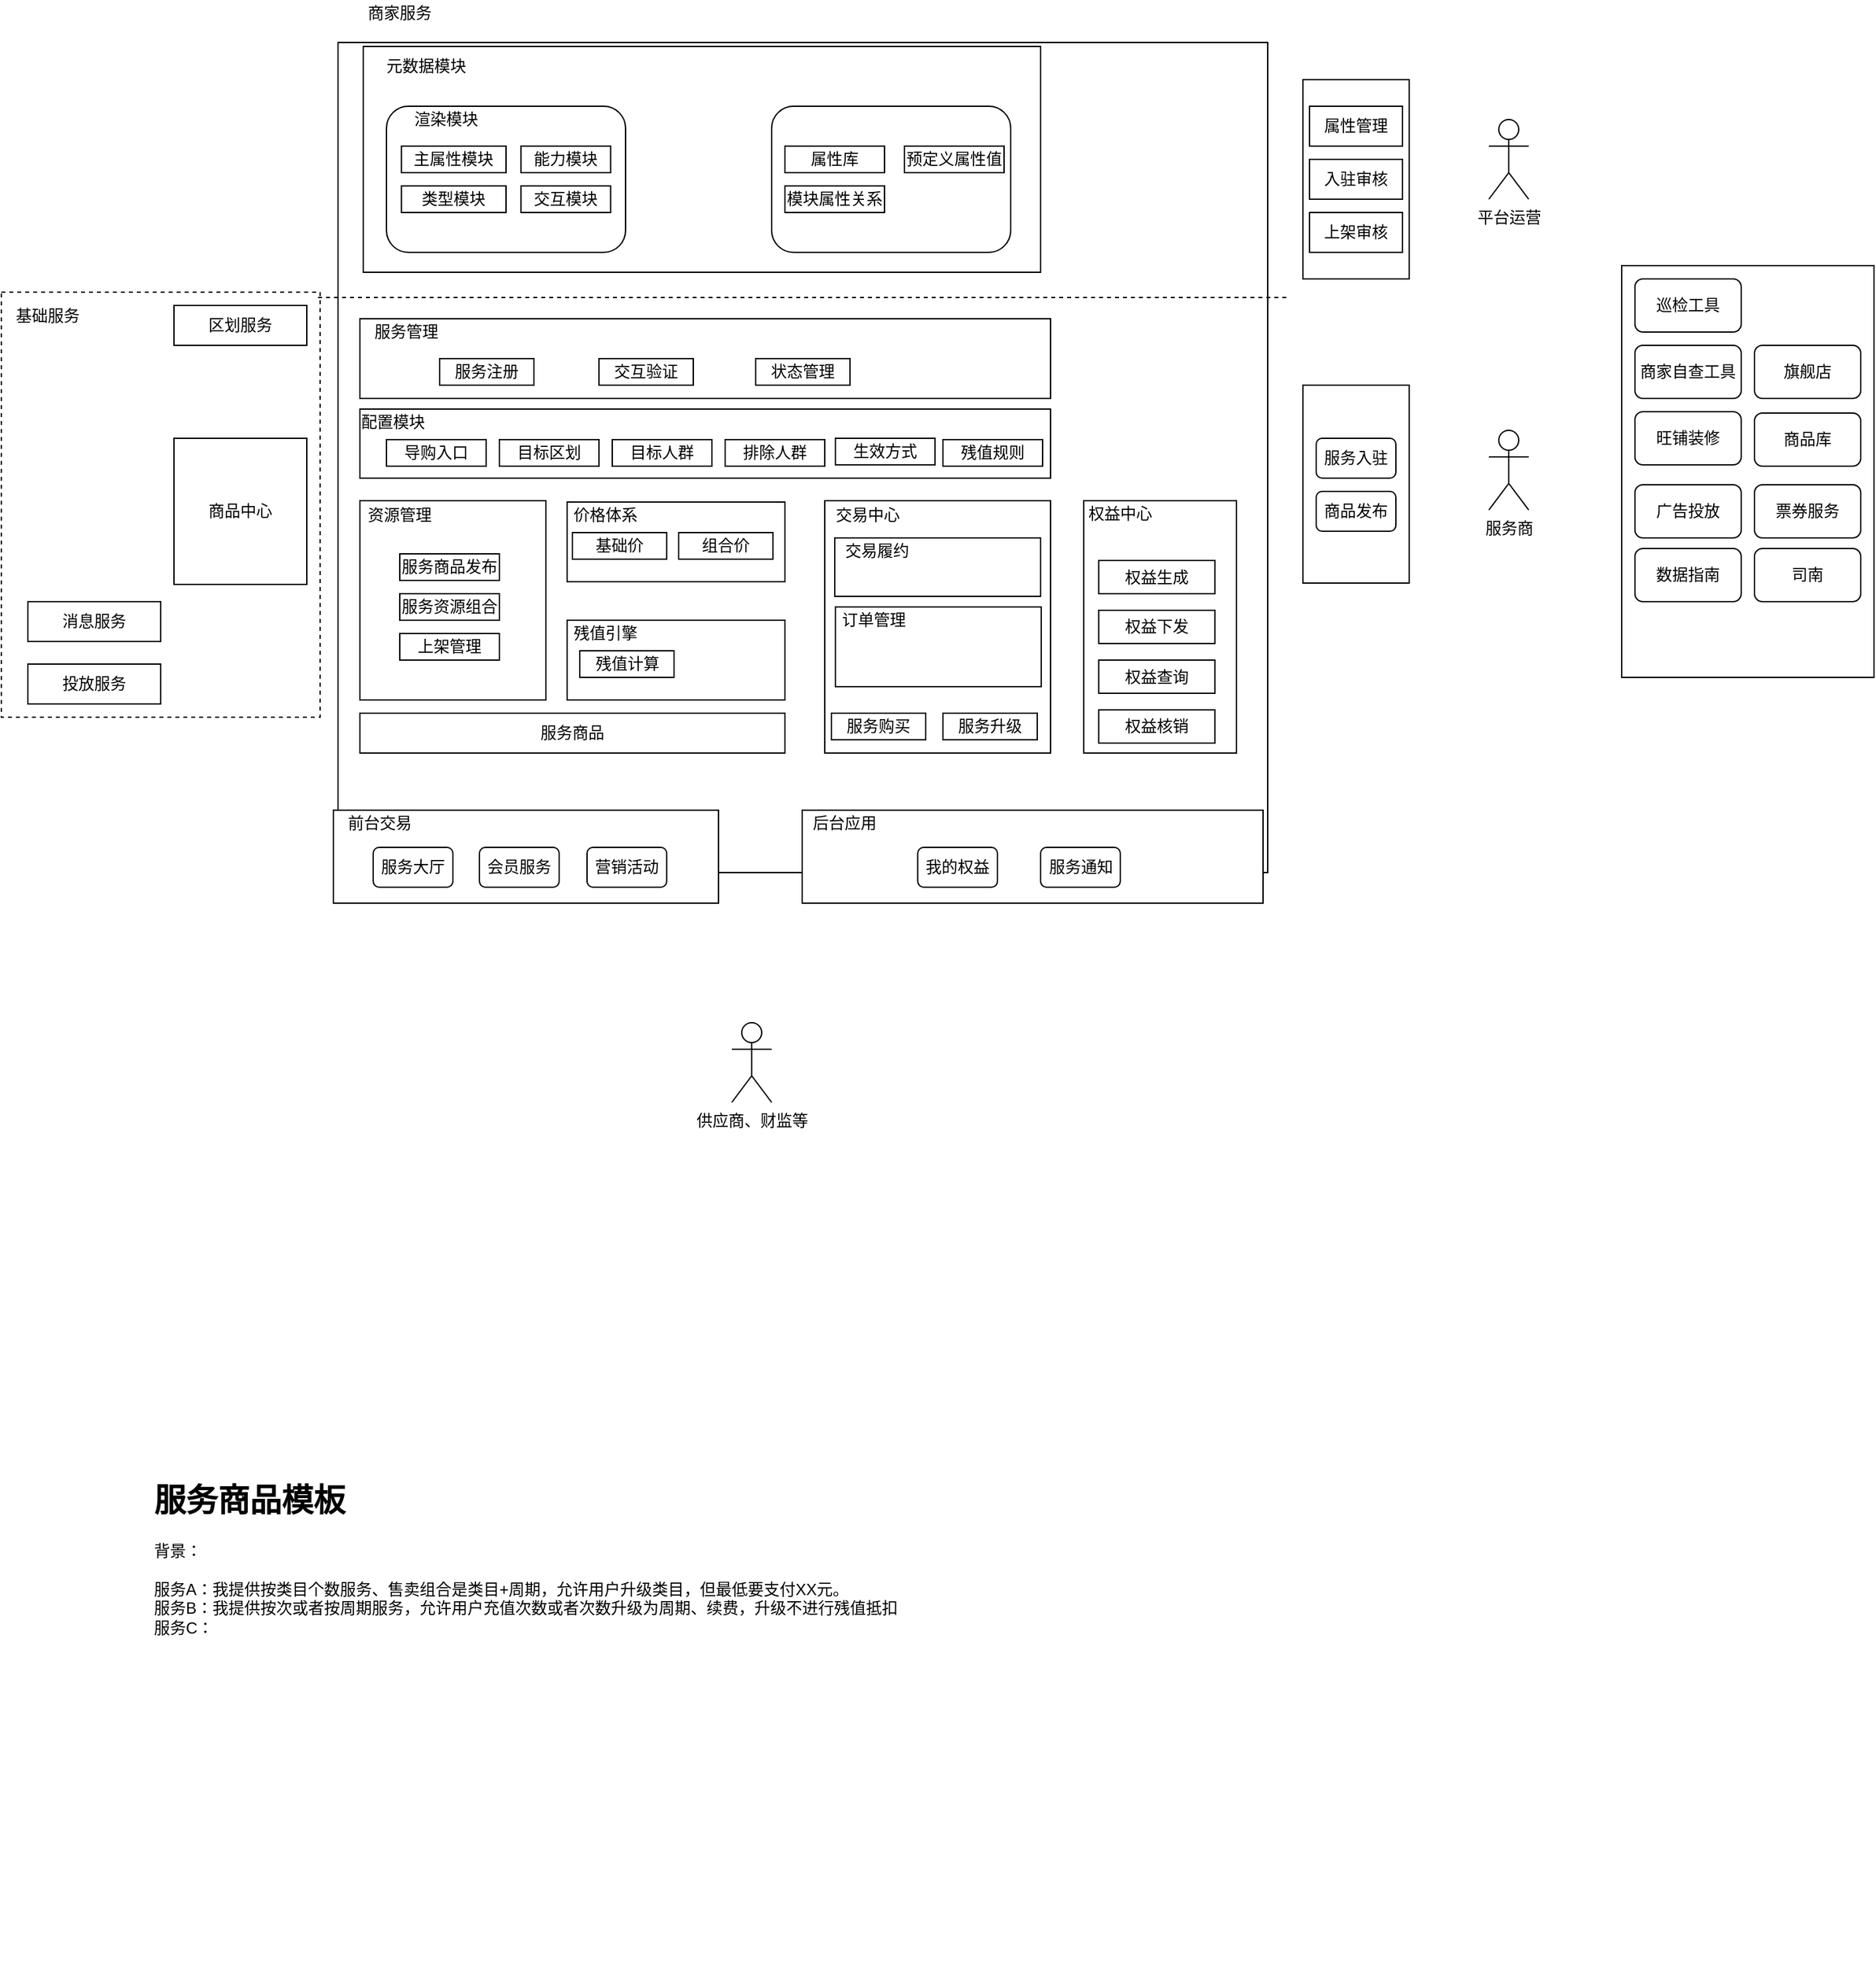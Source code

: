 <mxfile version="14.2.9" type="github">
  <diagram id="7J8TJYIZ0rajagMUqHQm" name="Page-1">
    <mxGraphModel dx="1188" dy="621" grid="1" gridSize="10" guides="1" tooltips="1" connect="1" arrows="1" fold="1" page="1" pageScale="1" pageWidth="1654" pageHeight="2336" math="0" shadow="0">
      <root>
        <mxCell id="0" />
        <mxCell id="1" parent="0" />
        <mxCell id="gf4AFqIsNFYvpEoy0boP-73" value="" style="rounded=0;whiteSpace=wrap;html=1;dashed=1;" vertex="1" parent="1">
          <mxGeometry x="230" y="310" width="240" height="320" as="geometry" />
        </mxCell>
        <mxCell id="gf4AFqIsNFYvpEoy0boP-1" value="" style="rounded=0;whiteSpace=wrap;html=1;" vertex="1" parent="1">
          <mxGeometry x="483.5" y="122" width="700" height="625" as="geometry" />
        </mxCell>
        <mxCell id="gf4AFqIsNFYvpEoy0boP-6" value="" style="rounded=0;whiteSpace=wrap;html=1;" vertex="1" parent="1">
          <mxGeometry x="502.5" y="125" width="510" height="170" as="geometry" />
        </mxCell>
        <mxCell id="gf4AFqIsNFYvpEoy0boP-3" value="商家服务" style="text;html=1;strokeColor=none;fillColor=none;align=center;verticalAlign=middle;whiteSpace=wrap;rounded=0;" vertex="1" parent="1">
          <mxGeometry x="500" y="90" width="60" height="20" as="geometry" />
        </mxCell>
        <mxCell id="gf4AFqIsNFYvpEoy0boP-5" value="元数据模块" style="text;html=1;strokeColor=none;fillColor=none;align=center;verticalAlign=middle;whiteSpace=wrap;rounded=0;" vertex="1" parent="1">
          <mxGeometry x="510" y="130" width="80" height="20" as="geometry" />
        </mxCell>
        <mxCell id="gf4AFqIsNFYvpEoy0boP-7" value="" style="rounded=0;whiteSpace=wrap;html=1;" vertex="1" parent="1">
          <mxGeometry x="1210" y="150" width="80" height="150" as="geometry" />
        </mxCell>
        <mxCell id="gf4AFqIsNFYvpEoy0boP-15" value="" style="group" vertex="1" connectable="0" parent="1">
          <mxGeometry x="520" y="170" width="180" height="110" as="geometry" />
        </mxCell>
        <mxCell id="gf4AFqIsNFYvpEoy0boP-4" value="" style="rounded=1;whiteSpace=wrap;html=1;" vertex="1" parent="gf4AFqIsNFYvpEoy0boP-15">
          <mxGeometry width="180" height="110" as="geometry" />
        </mxCell>
        <mxCell id="gf4AFqIsNFYvpEoy0boP-9" value="渲染模块" style="text;html=1;strokeColor=none;fillColor=none;align=center;verticalAlign=middle;whiteSpace=wrap;rounded=0;" vertex="1" parent="gf4AFqIsNFYvpEoy0boP-15">
          <mxGeometry x="11.25" width="67.5" height="20" as="geometry" />
        </mxCell>
        <mxCell id="gf4AFqIsNFYvpEoy0boP-10" value="主属性模块" style="rounded=0;whiteSpace=wrap;html=1;" vertex="1" parent="gf4AFqIsNFYvpEoy0boP-15">
          <mxGeometry x="11.25" y="30" width="78.75" height="20" as="geometry" />
        </mxCell>
        <mxCell id="gf4AFqIsNFYvpEoy0boP-11" value="类型模块" style="rounded=0;whiteSpace=wrap;html=1;" vertex="1" parent="gf4AFqIsNFYvpEoy0boP-15">
          <mxGeometry x="11.25" y="60" width="78.75" height="20" as="geometry" />
        </mxCell>
        <mxCell id="gf4AFqIsNFYvpEoy0boP-12" value="能力模块" style="rounded=0;whiteSpace=wrap;html=1;" vertex="1" parent="gf4AFqIsNFYvpEoy0boP-15">
          <mxGeometry x="101.25" y="30" width="67.5" height="20" as="geometry" />
        </mxCell>
        <mxCell id="gf4AFqIsNFYvpEoy0boP-13" value="交互模块" style="rounded=0;whiteSpace=wrap;html=1;" vertex="1" parent="gf4AFqIsNFYvpEoy0boP-15">
          <mxGeometry x="101.25" y="60" width="67.5" height="20" as="geometry" />
        </mxCell>
        <mxCell id="gf4AFqIsNFYvpEoy0boP-19" value="" style="group" vertex="1" connectable="0" parent="1">
          <mxGeometry x="810" y="170" width="180" height="110" as="geometry" />
        </mxCell>
        <mxCell id="gf4AFqIsNFYvpEoy0boP-2" value="" style="rounded=1;whiteSpace=wrap;html=1;" vertex="1" parent="gf4AFqIsNFYvpEoy0boP-19">
          <mxGeometry width="180" height="110" as="geometry" />
        </mxCell>
        <mxCell id="gf4AFqIsNFYvpEoy0boP-16" value="属性库" style="rounded=0;whiteSpace=wrap;html=1;" vertex="1" parent="gf4AFqIsNFYvpEoy0boP-19">
          <mxGeometry x="10" y="30" width="75" height="20" as="geometry" />
        </mxCell>
        <mxCell id="gf4AFqIsNFYvpEoy0boP-17" value="模块属性关系" style="rounded=0;whiteSpace=wrap;html=1;" vertex="1" parent="gf4AFqIsNFYvpEoy0boP-19">
          <mxGeometry x="10" y="60" width="75" height="20" as="geometry" />
        </mxCell>
        <mxCell id="gf4AFqIsNFYvpEoy0boP-18" value="预定义属性值" style="rounded=0;whiteSpace=wrap;html=1;" vertex="1" parent="gf4AFqIsNFYvpEoy0boP-19">
          <mxGeometry x="100" y="30" width="75" height="20" as="geometry" />
        </mxCell>
        <mxCell id="gf4AFqIsNFYvpEoy0boP-20" value="属性管理" style="rounded=0;whiteSpace=wrap;html=1;" vertex="1" parent="1">
          <mxGeometry x="1215" y="170" width="70" height="30" as="geometry" />
        </mxCell>
        <mxCell id="gf4AFqIsNFYvpEoy0boP-23" value="" style="line;strokeWidth=1;fillColor=none;align=left;verticalAlign=middle;spacingTop=-1;spacingLeft=3;spacingRight=3;rotatable=0;labelPosition=right;points=[];portConstraint=eastwest;dashed=1;" vertex="1" parent="1">
          <mxGeometry x="468.5" y="310" width="730" height="8" as="geometry" />
        </mxCell>
        <mxCell id="gf4AFqIsNFYvpEoy0boP-24" value="" style="rounded=0;whiteSpace=wrap;html=1;" vertex="1" parent="1">
          <mxGeometry x="500" y="330" width="520" height="60" as="geometry" />
        </mxCell>
        <mxCell id="gf4AFqIsNFYvpEoy0boP-25" value="服务注册" style="rounded=0;whiteSpace=wrap;html=1;" vertex="1" parent="1">
          <mxGeometry x="560" y="360" width="71" height="20" as="geometry" />
        </mxCell>
        <mxCell id="gf4AFqIsNFYvpEoy0boP-26" value="交互验证" style="rounded=0;whiteSpace=wrap;html=1;" vertex="1" parent="1">
          <mxGeometry x="680" y="360" width="71" height="20" as="geometry" />
        </mxCell>
        <mxCell id="gf4AFqIsNFYvpEoy0boP-27" value="状态管理" style="rounded=0;whiteSpace=wrap;html=1;" vertex="1" parent="1">
          <mxGeometry x="798" y="360" width="71" height="20" as="geometry" />
        </mxCell>
        <mxCell id="gf4AFqIsNFYvpEoy0boP-28" value="服务管理" style="text;html=1;strokeColor=none;fillColor=none;align=center;verticalAlign=middle;whiteSpace=wrap;rounded=0;" vertex="1" parent="1">
          <mxGeometry x="510" y="330" width="50" height="20" as="geometry" />
        </mxCell>
        <mxCell id="gf4AFqIsNFYvpEoy0boP-29" value="" style="rounded=0;whiteSpace=wrap;html=1;" vertex="1" parent="1">
          <mxGeometry x="500" y="467" width="140" height="150" as="geometry" />
        </mxCell>
        <mxCell id="gf4AFqIsNFYvpEoy0boP-30" value="资源管理" style="text;html=1;strokeColor=none;fillColor=none;align=center;verticalAlign=middle;whiteSpace=wrap;rounded=0;" vertex="1" parent="1">
          <mxGeometry x="505" y="468" width="50" height="20" as="geometry" />
        </mxCell>
        <mxCell id="gf4AFqIsNFYvpEoy0boP-31" value="服务商品发布" style="rounded=0;whiteSpace=wrap;html=1;" vertex="1" parent="1">
          <mxGeometry x="530" y="507" width="75" height="20" as="geometry" />
        </mxCell>
        <mxCell id="gf4AFqIsNFYvpEoy0boP-32" value="服务资源组合" style="rounded=0;whiteSpace=wrap;html=1;" vertex="1" parent="1">
          <mxGeometry x="530" y="537" width="75" height="20" as="geometry" />
        </mxCell>
        <mxCell id="gf4AFqIsNFYvpEoy0boP-34" value="上架管理" style="rounded=0;whiteSpace=wrap;html=1;" vertex="1" parent="1">
          <mxGeometry x="530" y="567" width="75" height="20" as="geometry" />
        </mxCell>
        <mxCell id="gf4AFqIsNFYvpEoy0boP-35" value="" style="rounded=0;whiteSpace=wrap;html=1;" vertex="1" parent="1">
          <mxGeometry x="656" y="468" width="164" height="60" as="geometry" />
        </mxCell>
        <mxCell id="gf4AFqIsNFYvpEoy0boP-36" value="价格体系" style="text;html=1;strokeColor=none;fillColor=none;align=center;verticalAlign=middle;whiteSpace=wrap;rounded=0;" vertex="1" parent="1">
          <mxGeometry x="660" y="468" width="50" height="20" as="geometry" />
        </mxCell>
        <mxCell id="gf4AFqIsNFYvpEoy0boP-37" value="基础价" style="rounded=0;whiteSpace=wrap;html=1;" vertex="1" parent="1">
          <mxGeometry x="660" y="491" width="71" height="20" as="geometry" />
        </mxCell>
        <mxCell id="gf4AFqIsNFYvpEoy0boP-38" value="组合价" style="rounded=0;whiteSpace=wrap;html=1;" vertex="1" parent="1">
          <mxGeometry x="740" y="491" width="71" height="20" as="geometry" />
        </mxCell>
        <mxCell id="gf4AFqIsNFYvpEoy0boP-39" value="" style="rounded=0;whiteSpace=wrap;html=1;" vertex="1" parent="1">
          <mxGeometry x="656" y="557" width="164" height="60" as="geometry" />
        </mxCell>
        <mxCell id="gf4AFqIsNFYvpEoy0boP-40" value="残值引擎" style="text;html=1;strokeColor=none;fillColor=none;align=center;verticalAlign=middle;whiteSpace=wrap;rounded=0;" vertex="1" parent="1">
          <mxGeometry x="660" y="557" width="50" height="20" as="geometry" />
        </mxCell>
        <mxCell id="gf4AFqIsNFYvpEoy0boP-42" value="残值计算" style="rounded=0;whiteSpace=wrap;html=1;" vertex="1" parent="1">
          <mxGeometry x="665.5" y="580" width="71" height="20" as="geometry" />
        </mxCell>
        <mxCell id="gf4AFqIsNFYvpEoy0boP-43" value="" style="rounded=0;whiteSpace=wrap;html=1;" vertex="1" parent="1">
          <mxGeometry x="850" y="467" width="170" height="190" as="geometry" />
        </mxCell>
        <mxCell id="gf4AFqIsNFYvpEoy0boP-44" value="交易中心" style="text;html=1;strokeColor=none;fillColor=none;align=center;verticalAlign=middle;whiteSpace=wrap;rounded=0;" vertex="1" parent="1">
          <mxGeometry x="855" y="468" width="55" height="20" as="geometry" />
        </mxCell>
        <mxCell id="gf4AFqIsNFYvpEoy0boP-45" value="服务购买" style="rounded=0;whiteSpace=wrap;html=1;" vertex="1" parent="1">
          <mxGeometry x="855" y="627" width="71" height="20" as="geometry" />
        </mxCell>
        <mxCell id="gf4AFqIsNFYvpEoy0boP-46" value="服务商品" style="rounded=0;whiteSpace=wrap;html=1;" vertex="1" parent="1">
          <mxGeometry x="500" y="627" width="320" height="30" as="geometry" />
        </mxCell>
        <mxCell id="gf4AFqIsNFYvpEoy0boP-48" value="商品中心" style="rounded=0;whiteSpace=wrap;html=1;" vertex="1" parent="1">
          <mxGeometry x="360" y="420" width="100" height="110" as="geometry" />
        </mxCell>
        <mxCell id="gf4AFqIsNFYvpEoy0boP-49" value="服务升级" style="rounded=0;whiteSpace=wrap;html=1;" vertex="1" parent="1">
          <mxGeometry x="939" y="627" width="71" height="20" as="geometry" />
        </mxCell>
        <mxCell id="gf4AFqIsNFYvpEoy0boP-50" value="" style="rounded=0;whiteSpace=wrap;html=1;" vertex="1" parent="1">
          <mxGeometry x="858" y="547" width="155" height="60" as="geometry" />
        </mxCell>
        <mxCell id="gf4AFqIsNFYvpEoy0boP-51" value="订单管理" style="text;html=1;strokeColor=none;fillColor=none;align=center;verticalAlign=middle;whiteSpace=wrap;rounded=0;" vertex="1" parent="1">
          <mxGeometry x="861" y="547" width="52" height="20" as="geometry" />
        </mxCell>
        <mxCell id="gf4AFqIsNFYvpEoy0boP-52" value="" style="rounded=0;whiteSpace=wrap;html=1;" vertex="1" parent="1">
          <mxGeometry x="857.5" y="495" width="155" height="44" as="geometry" />
        </mxCell>
        <mxCell id="gf4AFqIsNFYvpEoy0boP-53" value="交易履约" style="text;html=1;strokeColor=none;fillColor=none;align=center;verticalAlign=middle;whiteSpace=wrap;rounded=0;" vertex="1" parent="1">
          <mxGeometry x="857.5" y="495" width="62.5" height="20" as="geometry" />
        </mxCell>
        <mxCell id="gf4AFqIsNFYvpEoy0boP-54" value="" style="rounded=0;whiteSpace=wrap;html=1;" vertex="1" parent="1">
          <mxGeometry x="1045" y="467" width="115" height="190" as="geometry" />
        </mxCell>
        <mxCell id="gf4AFqIsNFYvpEoy0boP-55" value="权益中心" style="text;html=1;strokeColor=none;fillColor=none;align=center;verticalAlign=middle;whiteSpace=wrap;rounded=0;" vertex="1" parent="1">
          <mxGeometry x="1045" y="467" width="55" height="20" as="geometry" />
        </mxCell>
        <mxCell id="gf4AFqIsNFYvpEoy0boP-56" value="权益生成" style="rounded=0;whiteSpace=wrap;html=1;" vertex="1" parent="1">
          <mxGeometry x="1056.25" y="512" width="87.5" height="25" as="geometry" />
        </mxCell>
        <mxCell id="gf4AFqIsNFYvpEoy0boP-57" value="权益下发" style="rounded=0;whiteSpace=wrap;html=1;" vertex="1" parent="1">
          <mxGeometry x="1056.25" y="549.5" width="87.5" height="25" as="geometry" />
        </mxCell>
        <mxCell id="gf4AFqIsNFYvpEoy0boP-58" value="权益查询" style="rounded=0;whiteSpace=wrap;html=1;" vertex="1" parent="1">
          <mxGeometry x="1056.25" y="587" width="87.5" height="25" as="geometry" />
        </mxCell>
        <mxCell id="gf4AFqIsNFYvpEoy0boP-60" value="" style="rounded=0;whiteSpace=wrap;html=1;" vertex="1" parent="1">
          <mxGeometry x="480" y="700" width="290" height="70" as="geometry" />
        </mxCell>
        <mxCell id="gf4AFqIsNFYvpEoy0boP-59" value="服务大厅" style="rounded=1;whiteSpace=wrap;html=1;" vertex="1" parent="1">
          <mxGeometry x="510" y="728" width="60" height="30" as="geometry" />
        </mxCell>
        <mxCell id="gf4AFqIsNFYvpEoy0boP-61" value="会员服务" style="rounded=1;whiteSpace=wrap;html=1;" vertex="1" parent="1">
          <mxGeometry x="590" y="728" width="60" height="30" as="geometry" />
        </mxCell>
        <mxCell id="gf4AFqIsNFYvpEoy0boP-62" value="营销活动" style="rounded=1;whiteSpace=wrap;html=1;" vertex="1" parent="1">
          <mxGeometry x="671" y="728" width="60" height="30" as="geometry" />
        </mxCell>
        <mxCell id="gf4AFqIsNFYvpEoy0boP-63" value="权益核销" style="rounded=0;whiteSpace=wrap;html=1;" vertex="1" parent="1">
          <mxGeometry x="1056.25" y="624.5" width="87.5" height="25" as="geometry" />
        </mxCell>
        <mxCell id="gf4AFqIsNFYvpEoy0boP-64" value="前台交易" style="text;html=1;strokeColor=none;fillColor=none;align=center;verticalAlign=middle;whiteSpace=wrap;rounded=0;" vertex="1" parent="1">
          <mxGeometry x="480" y="700" width="70" height="20" as="geometry" />
        </mxCell>
        <mxCell id="gf4AFqIsNFYvpEoy0boP-65" value="" style="rounded=0;whiteSpace=wrap;html=1;" vertex="1" parent="1">
          <mxGeometry x="833" y="700" width="347" height="70" as="geometry" />
        </mxCell>
        <mxCell id="gf4AFqIsNFYvpEoy0boP-66" value="我的权益" style="rounded=1;whiteSpace=wrap;html=1;" vertex="1" parent="1">
          <mxGeometry x="920" y="728" width="60" height="30" as="geometry" />
        </mxCell>
        <mxCell id="gf4AFqIsNFYvpEoy0boP-67" value="服务通知" style="rounded=1;whiteSpace=wrap;html=1;" vertex="1" parent="1">
          <mxGeometry x="1012.5" y="728" width="60" height="30" as="geometry" />
        </mxCell>
        <mxCell id="gf4AFqIsNFYvpEoy0boP-68" value="后台应用" style="text;html=1;strokeColor=none;fillColor=none;align=center;verticalAlign=middle;whiteSpace=wrap;rounded=0;" vertex="1" parent="1">
          <mxGeometry x="840" y="700" width="50" height="20" as="geometry" />
        </mxCell>
        <mxCell id="gf4AFqIsNFYvpEoy0boP-69" value="" style="rounded=0;whiteSpace=wrap;html=1;" vertex="1" parent="1">
          <mxGeometry x="1210" y="380" width="80" height="149" as="geometry" />
        </mxCell>
        <mxCell id="gf4AFqIsNFYvpEoy0boP-70" value="服务入驻" style="rounded=1;whiteSpace=wrap;html=1;" vertex="1" parent="1">
          <mxGeometry x="1220" y="420" width="60" height="30" as="geometry" />
        </mxCell>
        <mxCell id="gf4AFqIsNFYvpEoy0boP-71" value="商品发布" style="rounded=1;whiteSpace=wrap;html=1;" vertex="1" parent="1">
          <mxGeometry x="1220" y="460" width="60" height="30" as="geometry" />
        </mxCell>
        <mxCell id="gf4AFqIsNFYvpEoy0boP-74" value="基础服务" style="text;html=1;strokeColor=none;fillColor=none;align=center;verticalAlign=middle;whiteSpace=wrap;rounded=0;dashed=1;" vertex="1" parent="1">
          <mxGeometry x="240" y="318" width="50" height="20" as="geometry" />
        </mxCell>
        <mxCell id="gf4AFqIsNFYvpEoy0boP-75" value="区划服务" style="rounded=0;whiteSpace=wrap;html=1;" vertex="1" parent="1">
          <mxGeometry x="360" y="320" width="100" height="30" as="geometry" />
        </mxCell>
        <mxCell id="gf4AFqIsNFYvpEoy0boP-76" value="投放服务" style="rounded=0;whiteSpace=wrap;html=1;" vertex="1" parent="1">
          <mxGeometry x="250" y="590" width="100" height="30" as="geometry" />
        </mxCell>
        <mxCell id="gf4AFqIsNFYvpEoy0boP-78" value="消息服务" style="rounded=0;whiteSpace=wrap;html=1;" vertex="1" parent="1">
          <mxGeometry x="250" y="543" width="100" height="30" as="geometry" />
        </mxCell>
        <mxCell id="gf4AFqIsNFYvpEoy0boP-79" value="入驻审核" style="rounded=0;whiteSpace=wrap;html=1;" vertex="1" parent="1">
          <mxGeometry x="1215" y="210" width="70" height="30" as="geometry" />
        </mxCell>
        <mxCell id="gf4AFqIsNFYvpEoy0boP-80" value="上架审核" style="rounded=0;whiteSpace=wrap;html=1;" vertex="1" parent="1">
          <mxGeometry x="1215" y="250" width="70" height="30" as="geometry" />
        </mxCell>
        <mxCell id="gf4AFqIsNFYvpEoy0boP-81" value="平台运营" style="shape=umlActor;verticalLabelPosition=bottom;verticalAlign=top;html=1;outlineConnect=0;" vertex="1" parent="1">
          <mxGeometry x="1350" y="180" width="30" height="60" as="geometry" />
        </mxCell>
        <mxCell id="gf4AFqIsNFYvpEoy0boP-93" value="服务商" style="shape=umlActor;verticalLabelPosition=bottom;verticalAlign=top;html=1;outlineConnect=0;" vertex="1" parent="1">
          <mxGeometry x="1350" y="414" width="30" height="60" as="geometry" />
        </mxCell>
        <mxCell id="gf4AFqIsNFYvpEoy0boP-96" value="供应商、财监等" style="shape=umlActor;verticalLabelPosition=bottom;verticalAlign=top;html=1;outlineConnect=0;" vertex="1" parent="1">
          <mxGeometry x="780" y="860" width="30" height="60" as="geometry" />
        </mxCell>
        <mxCell id="gf4AFqIsNFYvpEoy0boP-98" value="" style="rounded=0;whiteSpace=wrap;html=1;" vertex="1" parent="1">
          <mxGeometry x="1450" y="290" width="190" height="310" as="geometry" />
        </mxCell>
        <mxCell id="gf4AFqIsNFYvpEoy0boP-99" value="巡检工具" style="rounded=1;whiteSpace=wrap;html=1;" vertex="1" parent="1">
          <mxGeometry x="1460" y="300" width="80" height="40" as="geometry" />
        </mxCell>
        <mxCell id="gf4AFqIsNFYvpEoy0boP-100" value="商家自查工具" style="rounded=1;whiteSpace=wrap;html=1;" vertex="1" parent="1">
          <mxGeometry x="1460" y="350" width="80" height="40" as="geometry" />
        </mxCell>
        <mxCell id="gf4AFqIsNFYvpEoy0boP-101" value="旗舰店" style="rounded=1;whiteSpace=wrap;html=1;" vertex="1" parent="1">
          <mxGeometry x="1550" y="350" width="80" height="40" as="geometry" />
        </mxCell>
        <mxCell id="gf4AFqIsNFYvpEoy0boP-102" value="旺铺装修" style="rounded=1;whiteSpace=wrap;html=1;" vertex="1" parent="1">
          <mxGeometry x="1460" y="400" width="80" height="40" as="geometry" />
        </mxCell>
        <mxCell id="gf4AFqIsNFYvpEoy0boP-103" value="商品库" style="rounded=1;whiteSpace=wrap;html=1;" vertex="1" parent="1">
          <mxGeometry x="1550" y="401" width="80" height="40" as="geometry" />
        </mxCell>
        <mxCell id="gf4AFqIsNFYvpEoy0boP-104" value="广告投放" style="rounded=1;whiteSpace=wrap;html=1;" vertex="1" parent="1">
          <mxGeometry x="1460" y="455" width="80" height="40" as="geometry" />
        </mxCell>
        <mxCell id="gf4AFqIsNFYvpEoy0boP-105" value="票券服务" style="rounded=1;whiteSpace=wrap;html=1;" vertex="1" parent="1">
          <mxGeometry x="1550" y="455" width="80" height="40" as="geometry" />
        </mxCell>
        <mxCell id="gf4AFqIsNFYvpEoy0boP-106" value="数据指南" style="rounded=1;whiteSpace=wrap;html=1;" vertex="1" parent="1">
          <mxGeometry x="1460" y="503" width="80" height="40" as="geometry" />
        </mxCell>
        <mxCell id="gf4AFqIsNFYvpEoy0boP-107" value="司南" style="rounded=1;whiteSpace=wrap;html=1;" vertex="1" parent="1">
          <mxGeometry x="1550" y="503" width="80" height="40" as="geometry" />
        </mxCell>
        <mxCell id="gf4AFqIsNFYvpEoy0boP-108" value="&lt;h1&gt;服务商品模板&lt;/h1&gt;&lt;div&gt;背景：&lt;/div&gt;&lt;div&gt;&lt;br&gt;&lt;/div&gt;&lt;div&gt;服务A：我提供按类目个数服务、售卖组合是类目+周期，允许用户升级类目，但最低要支付XX元。&lt;/div&gt;&lt;div&gt;服务B：我提供按次或者按周期服务，允许用户充值次数或者次数升级为周期、续费，升级不进行残值抵扣&lt;/div&gt;&lt;div&gt;服务C：&lt;/div&gt;" style="text;html=1;strokeColor=none;fillColor=none;spacing=5;spacingTop=-20;whiteSpace=wrap;overflow=hidden;rounded=0;" vertex="1" parent="1">
          <mxGeometry x="340" y="1200" width="800" height="370" as="geometry" />
        </mxCell>
        <mxCell id="gf4AFqIsNFYvpEoy0boP-109" value="" style="rounded=0;whiteSpace=wrap;html=1;" vertex="1" parent="1">
          <mxGeometry x="500" y="398" width="520" height="52" as="geometry" />
        </mxCell>
        <mxCell id="gf4AFqIsNFYvpEoy0boP-110" value="配置模块" style="text;html=1;strokeColor=none;fillColor=none;align=center;verticalAlign=middle;whiteSpace=wrap;rounded=0;" vertex="1" parent="1">
          <mxGeometry x="500" y="398" width="50" height="20" as="geometry" />
        </mxCell>
        <mxCell id="gf4AFqIsNFYvpEoy0boP-111" value="导购入口" style="rounded=0;whiteSpace=wrap;html=1;" vertex="1" parent="1">
          <mxGeometry x="520" y="421" width="75" height="20" as="geometry" />
        </mxCell>
        <mxCell id="gf4AFqIsNFYvpEoy0boP-112" value="目标区划" style="rounded=0;whiteSpace=wrap;html=1;" vertex="1" parent="1">
          <mxGeometry x="605" y="421" width="75" height="20" as="geometry" />
        </mxCell>
        <mxCell id="gf4AFqIsNFYvpEoy0boP-113" value="目标人群" style="rounded=0;whiteSpace=wrap;html=1;" vertex="1" parent="1">
          <mxGeometry x="690" y="421" width="75" height="20" as="geometry" />
        </mxCell>
        <mxCell id="gf4AFqIsNFYvpEoy0boP-114" value="排除人群" style="rounded=0;whiteSpace=wrap;html=1;" vertex="1" parent="1">
          <mxGeometry x="775" y="421" width="75" height="20" as="geometry" />
        </mxCell>
        <mxCell id="gf4AFqIsNFYvpEoy0boP-115" value="生效方式" style="rounded=0;whiteSpace=wrap;html=1;" vertex="1" parent="1">
          <mxGeometry x="858" y="420" width="75" height="20" as="geometry" />
        </mxCell>
        <mxCell id="gf4AFqIsNFYvpEoy0boP-116" value="残值规则" style="rounded=0;whiteSpace=wrap;html=1;" vertex="1" parent="1">
          <mxGeometry x="939" y="421" width="75" height="20" as="geometry" />
        </mxCell>
      </root>
    </mxGraphModel>
  </diagram>
</mxfile>
